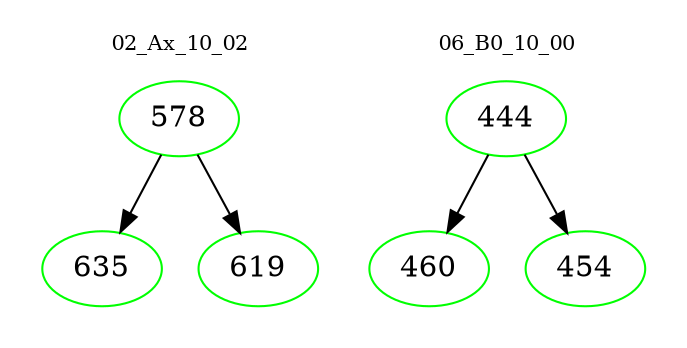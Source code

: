 digraph{
subgraph cluster_0 {
color = white
label = "02_Ax_10_02";
fontsize=10;
T0_578 [label="578", color="green"]
T0_578 -> T0_635 [color="black"]
T0_635 [label="635", color="green"]
T0_578 -> T0_619 [color="black"]
T0_619 [label="619", color="green"]
}
subgraph cluster_1 {
color = white
label = "06_B0_10_00";
fontsize=10;
T1_444 [label="444", color="green"]
T1_444 -> T1_460 [color="black"]
T1_460 [label="460", color="green"]
T1_444 -> T1_454 [color="black"]
T1_454 [label="454", color="green"]
}
}
